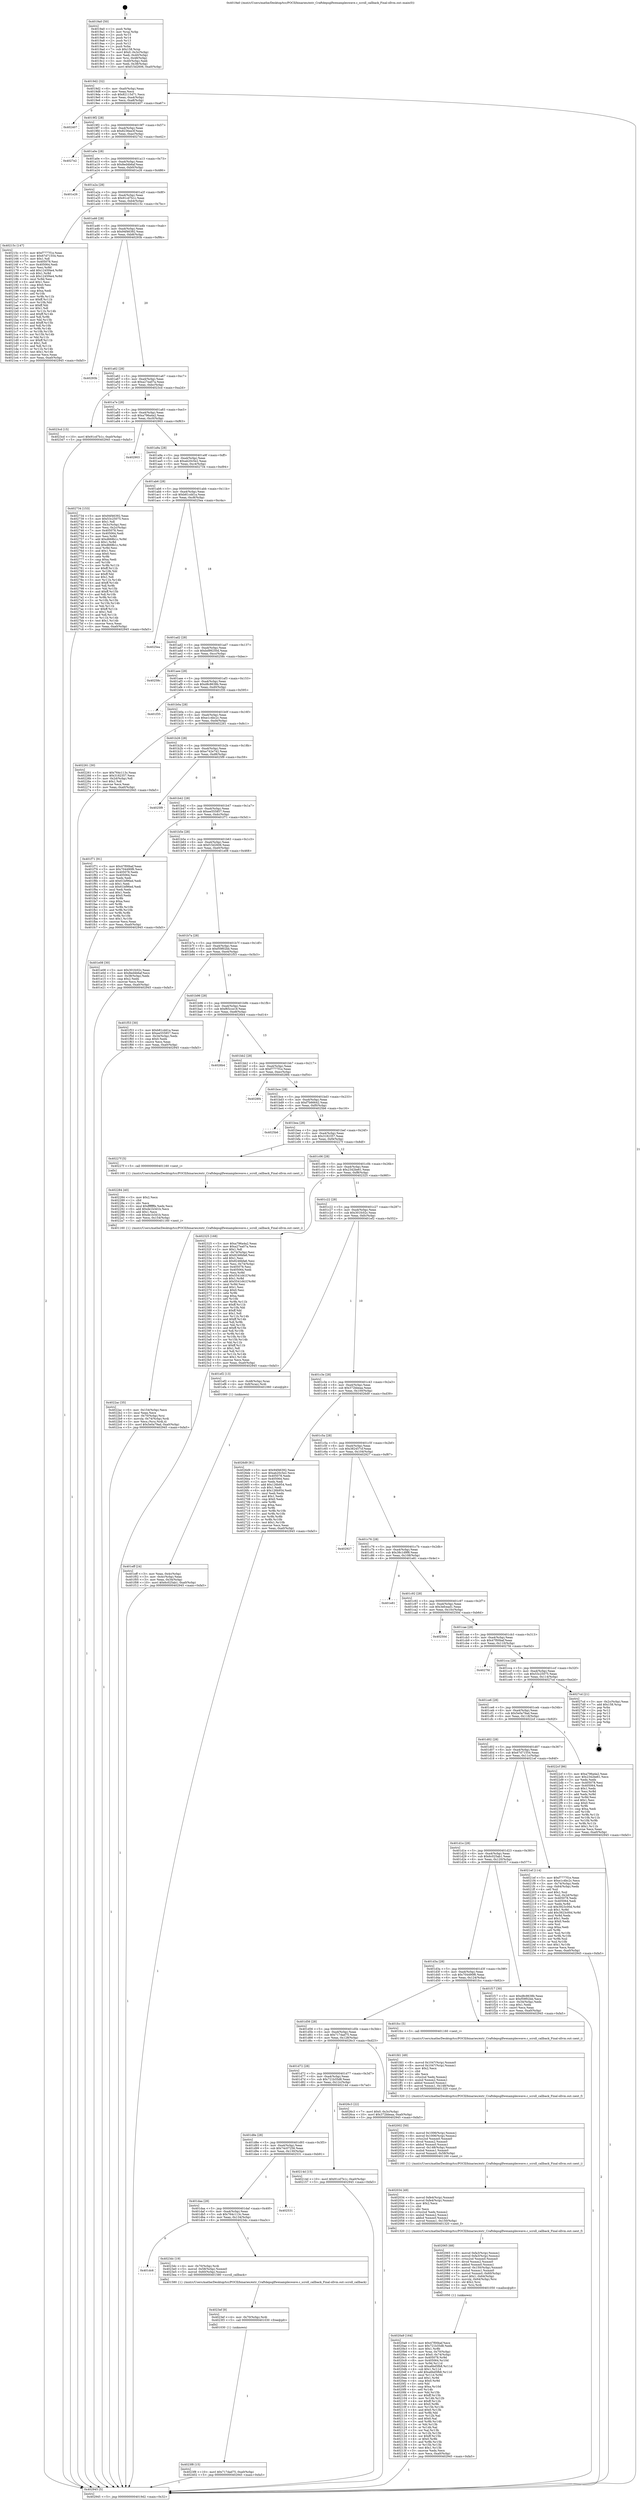 digraph "0x4019a0" {
  label = "0x4019a0 (/mnt/c/Users/mathe/Desktop/tcc/POCII/binaries/extr_Craftdepsglfwexampleswave.c_scroll_callback_Final-ollvm.out::main(0))"
  labelloc = "t"
  node[shape=record]

  Entry [label="",width=0.3,height=0.3,shape=circle,fillcolor=black,style=filled]
  "0x4019d2" [label="{
     0x4019d2 [32]\l
     | [instrs]\l
     &nbsp;&nbsp;0x4019d2 \<+6\>: mov -0xa0(%rbp),%eax\l
     &nbsp;&nbsp;0x4019d8 \<+2\>: mov %eax,%ecx\l
     &nbsp;&nbsp;0x4019da \<+6\>: sub $0x82115d71,%ecx\l
     &nbsp;&nbsp;0x4019e0 \<+6\>: mov %eax,-0xa4(%rbp)\l
     &nbsp;&nbsp;0x4019e6 \<+6\>: mov %ecx,-0xa8(%rbp)\l
     &nbsp;&nbsp;0x4019ec \<+6\>: je 0000000000402407 \<main+0xa67\>\l
  }"]
  "0x402407" [label="{
     0x402407\l
  }", style=dashed]
  "0x4019f2" [label="{
     0x4019f2 [28]\l
     | [instrs]\l
     &nbsp;&nbsp;0x4019f2 \<+5\>: jmp 00000000004019f7 \<main+0x57\>\l
     &nbsp;&nbsp;0x4019f7 \<+6\>: mov -0xa4(%rbp),%eax\l
     &nbsp;&nbsp;0x4019fd \<+5\>: sub $0x8236ee3f,%eax\l
     &nbsp;&nbsp;0x401a02 \<+6\>: mov %eax,-0xac(%rbp)\l
     &nbsp;&nbsp;0x401a08 \<+6\>: je 00000000004027e2 \<main+0xe42\>\l
  }"]
  Exit [label="",width=0.3,height=0.3,shape=circle,fillcolor=black,style=filled,peripheries=2]
  "0x4027e2" [label="{
     0x4027e2\l
  }", style=dashed]
  "0x401a0e" [label="{
     0x401a0e [28]\l
     | [instrs]\l
     &nbsp;&nbsp;0x401a0e \<+5\>: jmp 0000000000401a13 \<main+0x73\>\l
     &nbsp;&nbsp;0x401a13 \<+6\>: mov -0xa4(%rbp),%eax\l
     &nbsp;&nbsp;0x401a19 \<+5\>: sub $0x8ed4b6af,%eax\l
     &nbsp;&nbsp;0x401a1e \<+6\>: mov %eax,-0xb0(%rbp)\l
     &nbsp;&nbsp;0x401a24 \<+6\>: je 0000000000401e26 \<main+0x486\>\l
  }"]
  "0x4023f8" [label="{
     0x4023f8 [15]\l
     | [instrs]\l
     &nbsp;&nbsp;0x4023f8 \<+10\>: movl $0x717dad75,-0xa0(%rbp)\l
     &nbsp;&nbsp;0x402402 \<+5\>: jmp 0000000000402945 \<main+0xfa5\>\l
  }"]
  "0x401e26" [label="{
     0x401e26\l
  }", style=dashed]
  "0x401a2a" [label="{
     0x401a2a [28]\l
     | [instrs]\l
     &nbsp;&nbsp;0x401a2a \<+5\>: jmp 0000000000401a2f \<main+0x8f\>\l
     &nbsp;&nbsp;0x401a2f \<+6\>: mov -0xa4(%rbp),%eax\l
     &nbsp;&nbsp;0x401a35 \<+5\>: sub $0x91cd7b1c,%eax\l
     &nbsp;&nbsp;0x401a3a \<+6\>: mov %eax,-0xb4(%rbp)\l
     &nbsp;&nbsp;0x401a40 \<+6\>: je 000000000040215c \<main+0x7bc\>\l
  }"]
  "0x4023ef" [label="{
     0x4023ef [9]\l
     | [instrs]\l
     &nbsp;&nbsp;0x4023ef \<+4\>: mov -0x70(%rbp),%rdi\l
     &nbsp;&nbsp;0x4023f3 \<+5\>: call 0000000000401030 \<free@plt\>\l
     | [calls]\l
     &nbsp;&nbsp;0x401030 \{1\} (unknown)\l
  }"]
  "0x40215c" [label="{
     0x40215c [147]\l
     | [instrs]\l
     &nbsp;&nbsp;0x40215c \<+5\>: mov $0xf7777f1e,%eax\l
     &nbsp;&nbsp;0x402161 \<+5\>: mov $0x67d71554,%ecx\l
     &nbsp;&nbsp;0x402166 \<+2\>: mov $0x1,%dl\l
     &nbsp;&nbsp;0x402168 \<+7\>: mov 0x405078,%esi\l
     &nbsp;&nbsp;0x40216f \<+7\>: mov 0x405064,%edi\l
     &nbsp;&nbsp;0x402176 \<+3\>: mov %esi,%r8d\l
     &nbsp;&nbsp;0x402179 \<+7\>: add $0x1245f4e4,%r8d\l
     &nbsp;&nbsp;0x402180 \<+4\>: sub $0x1,%r8d\l
     &nbsp;&nbsp;0x402184 \<+7\>: sub $0x1245f4e4,%r8d\l
     &nbsp;&nbsp;0x40218b \<+4\>: imul %r8d,%esi\l
     &nbsp;&nbsp;0x40218f \<+3\>: and $0x1,%esi\l
     &nbsp;&nbsp;0x402192 \<+3\>: cmp $0x0,%esi\l
     &nbsp;&nbsp;0x402195 \<+4\>: sete %r9b\l
     &nbsp;&nbsp;0x402199 \<+3\>: cmp $0xa,%edi\l
     &nbsp;&nbsp;0x40219c \<+4\>: setl %r10b\l
     &nbsp;&nbsp;0x4021a0 \<+3\>: mov %r9b,%r11b\l
     &nbsp;&nbsp;0x4021a3 \<+4\>: xor $0xff,%r11b\l
     &nbsp;&nbsp;0x4021a7 \<+3\>: mov %r10b,%bl\l
     &nbsp;&nbsp;0x4021aa \<+3\>: xor $0xff,%bl\l
     &nbsp;&nbsp;0x4021ad \<+3\>: xor $0x1,%dl\l
     &nbsp;&nbsp;0x4021b0 \<+3\>: mov %r11b,%r14b\l
     &nbsp;&nbsp;0x4021b3 \<+4\>: and $0xff,%r14b\l
     &nbsp;&nbsp;0x4021b7 \<+3\>: and %dl,%r9b\l
     &nbsp;&nbsp;0x4021ba \<+3\>: mov %bl,%r15b\l
     &nbsp;&nbsp;0x4021bd \<+4\>: and $0xff,%r15b\l
     &nbsp;&nbsp;0x4021c1 \<+3\>: and %dl,%r10b\l
     &nbsp;&nbsp;0x4021c4 \<+3\>: or %r9b,%r14b\l
     &nbsp;&nbsp;0x4021c7 \<+3\>: or %r10b,%r15b\l
     &nbsp;&nbsp;0x4021ca \<+3\>: xor %r15b,%r14b\l
     &nbsp;&nbsp;0x4021cd \<+3\>: or %bl,%r11b\l
     &nbsp;&nbsp;0x4021d0 \<+4\>: xor $0xff,%r11b\l
     &nbsp;&nbsp;0x4021d4 \<+3\>: or $0x1,%dl\l
     &nbsp;&nbsp;0x4021d7 \<+3\>: and %dl,%r11b\l
     &nbsp;&nbsp;0x4021da \<+3\>: or %r11b,%r14b\l
     &nbsp;&nbsp;0x4021dd \<+4\>: test $0x1,%r14b\l
     &nbsp;&nbsp;0x4021e1 \<+3\>: cmovne %ecx,%eax\l
     &nbsp;&nbsp;0x4021e4 \<+6\>: mov %eax,-0xa0(%rbp)\l
     &nbsp;&nbsp;0x4021ea \<+5\>: jmp 0000000000402945 \<main+0xfa5\>\l
  }"]
  "0x401a46" [label="{
     0x401a46 [28]\l
     | [instrs]\l
     &nbsp;&nbsp;0x401a46 \<+5\>: jmp 0000000000401a4b \<main+0xab\>\l
     &nbsp;&nbsp;0x401a4b \<+6\>: mov -0xa4(%rbp),%eax\l
     &nbsp;&nbsp;0x401a51 \<+5\>: sub $0x94f46392,%eax\l
     &nbsp;&nbsp;0x401a56 \<+6\>: mov %eax,-0xb8(%rbp)\l
     &nbsp;&nbsp;0x401a5c \<+6\>: je 000000000040293b \<main+0xf9b\>\l
  }"]
  "0x401dc6" [label="{
     0x401dc6\l
  }", style=dashed]
  "0x40293b" [label="{
     0x40293b\l
  }", style=dashed]
  "0x401a62" [label="{
     0x401a62 [28]\l
     | [instrs]\l
     &nbsp;&nbsp;0x401a62 \<+5\>: jmp 0000000000401a67 \<main+0xc7\>\l
     &nbsp;&nbsp;0x401a67 \<+6\>: mov -0xa4(%rbp),%eax\l
     &nbsp;&nbsp;0x401a6d \<+5\>: sub $0xa27ea07a,%eax\l
     &nbsp;&nbsp;0x401a72 \<+6\>: mov %eax,-0xbc(%rbp)\l
     &nbsp;&nbsp;0x401a78 \<+6\>: je 00000000004023cd \<main+0xa2d\>\l
  }"]
  "0x4023dc" [label="{
     0x4023dc [19]\l
     | [instrs]\l
     &nbsp;&nbsp;0x4023dc \<+4\>: mov -0x70(%rbp),%rdi\l
     &nbsp;&nbsp;0x4023e0 \<+5\>: movsd -0x58(%rbp),%xmm0\l
     &nbsp;&nbsp;0x4023e5 \<+5\>: movsd -0x60(%rbp),%xmm1\l
     &nbsp;&nbsp;0x4023ea \<+5\>: call 0000000000401580 \<scroll_callback\>\l
     | [calls]\l
     &nbsp;&nbsp;0x401580 \{1\} (/mnt/c/Users/mathe/Desktop/tcc/POCII/binaries/extr_Craftdepsglfwexampleswave.c_scroll_callback_Final-ollvm.out::scroll_callback)\l
  }"]
  "0x4023cd" [label="{
     0x4023cd [15]\l
     | [instrs]\l
     &nbsp;&nbsp;0x4023cd \<+10\>: movl $0x91cd7b1c,-0xa0(%rbp)\l
     &nbsp;&nbsp;0x4023d7 \<+5\>: jmp 0000000000402945 \<main+0xfa5\>\l
  }"]
  "0x401a7e" [label="{
     0x401a7e [28]\l
     | [instrs]\l
     &nbsp;&nbsp;0x401a7e \<+5\>: jmp 0000000000401a83 \<main+0xe3\>\l
     &nbsp;&nbsp;0x401a83 \<+6\>: mov -0xa4(%rbp),%eax\l
     &nbsp;&nbsp;0x401a89 \<+5\>: sub $0xa796a4a2,%eax\l
     &nbsp;&nbsp;0x401a8e \<+6\>: mov %eax,-0xc0(%rbp)\l
     &nbsp;&nbsp;0x401a94 \<+6\>: je 0000000000402903 \<main+0xf63\>\l
  }"]
  "0x401daa" [label="{
     0x401daa [28]\l
     | [instrs]\l
     &nbsp;&nbsp;0x401daa \<+5\>: jmp 0000000000401daf \<main+0x40f\>\l
     &nbsp;&nbsp;0x401daf \<+6\>: mov -0xa4(%rbp),%eax\l
     &nbsp;&nbsp;0x401db5 \<+5\>: sub $0x764c113c,%eax\l
     &nbsp;&nbsp;0x401dba \<+6\>: mov %eax,-0x134(%rbp)\l
     &nbsp;&nbsp;0x401dc0 \<+6\>: je 00000000004023dc \<main+0xa3c\>\l
  }"]
  "0x402903" [label="{
     0x402903\l
  }", style=dashed]
  "0x401a9a" [label="{
     0x401a9a [28]\l
     | [instrs]\l
     &nbsp;&nbsp;0x401a9a \<+5\>: jmp 0000000000401a9f \<main+0xff\>\l
     &nbsp;&nbsp;0x401a9f \<+6\>: mov -0xa4(%rbp),%eax\l
     &nbsp;&nbsp;0x401aa5 \<+5\>: sub $0xab20c5e2,%eax\l
     &nbsp;&nbsp;0x401aaa \<+6\>: mov %eax,-0xc4(%rbp)\l
     &nbsp;&nbsp;0x401ab0 \<+6\>: je 0000000000402734 \<main+0xd94\>\l
  }"]
  "0x402531" [label="{
     0x402531\l
  }", style=dashed]
  "0x402734" [label="{
     0x402734 [153]\l
     | [instrs]\l
     &nbsp;&nbsp;0x402734 \<+5\>: mov $0x94f46392,%eax\l
     &nbsp;&nbsp;0x402739 \<+5\>: mov $0x53c25075,%ecx\l
     &nbsp;&nbsp;0x40273e \<+2\>: mov $0x1,%dl\l
     &nbsp;&nbsp;0x402740 \<+3\>: mov -0x3c(%rbp),%esi\l
     &nbsp;&nbsp;0x402743 \<+3\>: mov %esi,-0x2c(%rbp)\l
     &nbsp;&nbsp;0x402746 \<+7\>: mov 0x405078,%esi\l
     &nbsp;&nbsp;0x40274d \<+7\>: mov 0x405064,%edi\l
     &nbsp;&nbsp;0x402754 \<+3\>: mov %esi,%r8d\l
     &nbsp;&nbsp;0x402757 \<+7\>: add $0xd668b1c,%r8d\l
     &nbsp;&nbsp;0x40275e \<+4\>: sub $0x1,%r8d\l
     &nbsp;&nbsp;0x402762 \<+7\>: sub $0xd668b1c,%r8d\l
     &nbsp;&nbsp;0x402769 \<+4\>: imul %r8d,%esi\l
     &nbsp;&nbsp;0x40276d \<+3\>: and $0x1,%esi\l
     &nbsp;&nbsp;0x402770 \<+3\>: cmp $0x0,%esi\l
     &nbsp;&nbsp;0x402773 \<+4\>: sete %r9b\l
     &nbsp;&nbsp;0x402777 \<+3\>: cmp $0xa,%edi\l
     &nbsp;&nbsp;0x40277a \<+4\>: setl %r10b\l
     &nbsp;&nbsp;0x40277e \<+3\>: mov %r9b,%r11b\l
     &nbsp;&nbsp;0x402781 \<+4\>: xor $0xff,%r11b\l
     &nbsp;&nbsp;0x402785 \<+3\>: mov %r10b,%bl\l
     &nbsp;&nbsp;0x402788 \<+3\>: xor $0xff,%bl\l
     &nbsp;&nbsp;0x40278b \<+3\>: xor $0x1,%dl\l
     &nbsp;&nbsp;0x40278e \<+3\>: mov %r11b,%r14b\l
     &nbsp;&nbsp;0x402791 \<+4\>: and $0xff,%r14b\l
     &nbsp;&nbsp;0x402795 \<+3\>: and %dl,%r9b\l
     &nbsp;&nbsp;0x402798 \<+3\>: mov %bl,%r15b\l
     &nbsp;&nbsp;0x40279b \<+4\>: and $0xff,%r15b\l
     &nbsp;&nbsp;0x40279f \<+3\>: and %dl,%r10b\l
     &nbsp;&nbsp;0x4027a2 \<+3\>: or %r9b,%r14b\l
     &nbsp;&nbsp;0x4027a5 \<+3\>: or %r10b,%r15b\l
     &nbsp;&nbsp;0x4027a8 \<+3\>: xor %r15b,%r14b\l
     &nbsp;&nbsp;0x4027ab \<+3\>: or %bl,%r11b\l
     &nbsp;&nbsp;0x4027ae \<+4\>: xor $0xff,%r11b\l
     &nbsp;&nbsp;0x4027b2 \<+3\>: or $0x1,%dl\l
     &nbsp;&nbsp;0x4027b5 \<+3\>: and %dl,%r11b\l
     &nbsp;&nbsp;0x4027b8 \<+3\>: or %r11b,%r14b\l
     &nbsp;&nbsp;0x4027bb \<+4\>: test $0x1,%r14b\l
     &nbsp;&nbsp;0x4027bf \<+3\>: cmovne %ecx,%eax\l
     &nbsp;&nbsp;0x4027c2 \<+6\>: mov %eax,-0xa0(%rbp)\l
     &nbsp;&nbsp;0x4027c8 \<+5\>: jmp 0000000000402945 \<main+0xfa5\>\l
  }"]
  "0x401ab6" [label="{
     0x401ab6 [28]\l
     | [instrs]\l
     &nbsp;&nbsp;0x401ab6 \<+5\>: jmp 0000000000401abb \<main+0x11b\>\l
     &nbsp;&nbsp;0x401abb \<+6\>: mov -0xa4(%rbp),%eax\l
     &nbsp;&nbsp;0x401ac1 \<+5\>: sub $0xb81cdd1a,%eax\l
     &nbsp;&nbsp;0x401ac6 \<+6\>: mov %eax,-0xc8(%rbp)\l
     &nbsp;&nbsp;0x401acc \<+6\>: je 00000000004025ea \<main+0xc4a\>\l
  }"]
  "0x4022ac" [label="{
     0x4022ac [35]\l
     | [instrs]\l
     &nbsp;&nbsp;0x4022ac \<+6\>: mov -0x154(%rbp),%ecx\l
     &nbsp;&nbsp;0x4022b2 \<+3\>: imul %eax,%ecx\l
     &nbsp;&nbsp;0x4022b5 \<+4\>: mov -0x70(%rbp),%rsi\l
     &nbsp;&nbsp;0x4022b9 \<+4\>: movslq -0x74(%rbp),%rdi\l
     &nbsp;&nbsp;0x4022bd \<+3\>: mov %ecx,(%rsi,%rdi,4)\l
     &nbsp;&nbsp;0x4022c0 \<+10\>: movl $0x5e0a79ad,-0xa0(%rbp)\l
     &nbsp;&nbsp;0x4022ca \<+5\>: jmp 0000000000402945 \<main+0xfa5\>\l
  }"]
  "0x4025ea" [label="{
     0x4025ea\l
  }", style=dashed]
  "0x401ad2" [label="{
     0x401ad2 [28]\l
     | [instrs]\l
     &nbsp;&nbsp;0x401ad2 \<+5\>: jmp 0000000000401ad7 \<main+0x137\>\l
     &nbsp;&nbsp;0x401ad7 \<+6\>: mov -0xa4(%rbp),%eax\l
     &nbsp;&nbsp;0x401add \<+5\>: sub $0xbd99250d,%eax\l
     &nbsp;&nbsp;0x401ae2 \<+6\>: mov %eax,-0xcc(%rbp)\l
     &nbsp;&nbsp;0x401ae8 \<+6\>: je 000000000040258c \<main+0xbec\>\l
  }"]
  "0x402284" [label="{
     0x402284 [40]\l
     | [instrs]\l
     &nbsp;&nbsp;0x402284 \<+5\>: mov $0x2,%ecx\l
     &nbsp;&nbsp;0x402289 \<+1\>: cltd\l
     &nbsp;&nbsp;0x40228a \<+2\>: idiv %ecx\l
     &nbsp;&nbsp;0x40228c \<+6\>: imul $0xfffffffe,%edx,%ecx\l
     &nbsp;&nbsp;0x402292 \<+6\>: add $0xde1b3d1b,%ecx\l
     &nbsp;&nbsp;0x402298 \<+3\>: add $0x1,%ecx\l
     &nbsp;&nbsp;0x40229b \<+6\>: sub $0xde1b3d1b,%ecx\l
     &nbsp;&nbsp;0x4022a1 \<+6\>: mov %ecx,-0x154(%rbp)\l
     &nbsp;&nbsp;0x4022a7 \<+5\>: call 0000000000401160 \<next_i\>\l
     | [calls]\l
     &nbsp;&nbsp;0x401160 \{1\} (/mnt/c/Users/mathe/Desktop/tcc/POCII/binaries/extr_Craftdepsglfwexampleswave.c_scroll_callback_Final-ollvm.out::next_i)\l
  }"]
  "0x40258c" [label="{
     0x40258c\l
  }", style=dashed]
  "0x401aee" [label="{
     0x401aee [28]\l
     | [instrs]\l
     &nbsp;&nbsp;0x401aee \<+5\>: jmp 0000000000401af3 \<main+0x153\>\l
     &nbsp;&nbsp;0x401af3 \<+6\>: mov -0xa4(%rbp),%eax\l
     &nbsp;&nbsp;0x401af9 \<+5\>: sub $0xd8c8638b,%eax\l
     &nbsp;&nbsp;0x401afe \<+6\>: mov %eax,-0xd0(%rbp)\l
     &nbsp;&nbsp;0x401b04 \<+6\>: je 0000000000401f35 \<main+0x595\>\l
  }"]
  "0x401d8e" [label="{
     0x401d8e [28]\l
     | [instrs]\l
     &nbsp;&nbsp;0x401d8e \<+5\>: jmp 0000000000401d93 \<main+0x3f3\>\l
     &nbsp;&nbsp;0x401d93 \<+6\>: mov -0xa4(%rbp),%eax\l
     &nbsp;&nbsp;0x401d99 \<+5\>: sub $0x74c07256,%eax\l
     &nbsp;&nbsp;0x401d9e \<+6\>: mov %eax,-0x130(%rbp)\l
     &nbsp;&nbsp;0x401da4 \<+6\>: je 0000000000402531 \<main+0xb91\>\l
  }"]
  "0x401f35" [label="{
     0x401f35\l
  }", style=dashed]
  "0x401b0a" [label="{
     0x401b0a [28]\l
     | [instrs]\l
     &nbsp;&nbsp;0x401b0a \<+5\>: jmp 0000000000401b0f \<main+0x16f\>\l
     &nbsp;&nbsp;0x401b0f \<+6\>: mov -0xa4(%rbp),%eax\l
     &nbsp;&nbsp;0x401b15 \<+5\>: sub $0xe1c4bc2c,%eax\l
     &nbsp;&nbsp;0x401b1a \<+6\>: mov %eax,-0xd4(%rbp)\l
     &nbsp;&nbsp;0x401b20 \<+6\>: je 0000000000402261 \<main+0x8c1\>\l
  }"]
  "0x40214d" [label="{
     0x40214d [15]\l
     | [instrs]\l
     &nbsp;&nbsp;0x40214d \<+10\>: movl $0x91cd7b1c,-0xa0(%rbp)\l
     &nbsp;&nbsp;0x402157 \<+5\>: jmp 0000000000402945 \<main+0xfa5\>\l
  }"]
  "0x402261" [label="{
     0x402261 [30]\l
     | [instrs]\l
     &nbsp;&nbsp;0x402261 \<+5\>: mov $0x764c113c,%eax\l
     &nbsp;&nbsp;0x402266 \<+5\>: mov $0x3182357,%ecx\l
     &nbsp;&nbsp;0x40226b \<+3\>: mov -0x2d(%rbp),%dl\l
     &nbsp;&nbsp;0x40226e \<+3\>: test $0x1,%dl\l
     &nbsp;&nbsp;0x402271 \<+3\>: cmovne %ecx,%eax\l
     &nbsp;&nbsp;0x402274 \<+6\>: mov %eax,-0xa0(%rbp)\l
     &nbsp;&nbsp;0x40227a \<+5\>: jmp 0000000000402945 \<main+0xfa5\>\l
  }"]
  "0x401b26" [label="{
     0x401b26 [28]\l
     | [instrs]\l
     &nbsp;&nbsp;0x401b26 \<+5\>: jmp 0000000000401b2b \<main+0x18b\>\l
     &nbsp;&nbsp;0x401b2b \<+6\>: mov -0xa4(%rbp),%eax\l
     &nbsp;&nbsp;0x401b31 \<+5\>: sub $0xe742e742,%eax\l
     &nbsp;&nbsp;0x401b36 \<+6\>: mov %eax,-0xd8(%rbp)\l
     &nbsp;&nbsp;0x401b3c \<+6\>: je 00000000004025f9 \<main+0xc59\>\l
  }"]
  "0x401d72" [label="{
     0x401d72 [28]\l
     | [instrs]\l
     &nbsp;&nbsp;0x401d72 \<+5\>: jmp 0000000000401d77 \<main+0x3d7\>\l
     &nbsp;&nbsp;0x401d77 \<+6\>: mov -0xa4(%rbp),%eax\l
     &nbsp;&nbsp;0x401d7d \<+5\>: sub $0x721b35d8,%eax\l
     &nbsp;&nbsp;0x401d82 \<+6\>: mov %eax,-0x12c(%rbp)\l
     &nbsp;&nbsp;0x401d88 \<+6\>: je 000000000040214d \<main+0x7ad\>\l
  }"]
  "0x4025f9" [label="{
     0x4025f9\l
  }", style=dashed]
  "0x401b42" [label="{
     0x401b42 [28]\l
     | [instrs]\l
     &nbsp;&nbsp;0x401b42 \<+5\>: jmp 0000000000401b47 \<main+0x1a7\>\l
     &nbsp;&nbsp;0x401b47 \<+6\>: mov -0xa4(%rbp),%eax\l
     &nbsp;&nbsp;0x401b4d \<+5\>: sub $0xee555857,%eax\l
     &nbsp;&nbsp;0x401b52 \<+6\>: mov %eax,-0xdc(%rbp)\l
     &nbsp;&nbsp;0x401b58 \<+6\>: je 0000000000401f71 \<main+0x5d1\>\l
  }"]
  "0x4026c3" [label="{
     0x4026c3 [22]\l
     | [instrs]\l
     &nbsp;&nbsp;0x4026c3 \<+7\>: movl $0x0,-0x3c(%rbp)\l
     &nbsp;&nbsp;0x4026ca \<+10\>: movl $0x372bbeaa,-0xa0(%rbp)\l
     &nbsp;&nbsp;0x4026d4 \<+5\>: jmp 0000000000402945 \<main+0xfa5\>\l
  }"]
  "0x401f71" [label="{
     0x401f71 [91]\l
     | [instrs]\l
     &nbsp;&nbsp;0x401f71 \<+5\>: mov $0x47f00baf,%eax\l
     &nbsp;&nbsp;0x401f76 \<+5\>: mov $0x704490f6,%ecx\l
     &nbsp;&nbsp;0x401f7b \<+7\>: mov 0x405078,%edx\l
     &nbsp;&nbsp;0x401f82 \<+7\>: mov 0x405064,%esi\l
     &nbsp;&nbsp;0x401f89 \<+2\>: mov %edx,%edi\l
     &nbsp;&nbsp;0x401f8b \<+6\>: add $0x61bf96ed,%edi\l
     &nbsp;&nbsp;0x401f91 \<+3\>: sub $0x1,%edi\l
     &nbsp;&nbsp;0x401f94 \<+6\>: sub $0x61bf96ed,%edi\l
     &nbsp;&nbsp;0x401f9a \<+3\>: imul %edi,%edx\l
     &nbsp;&nbsp;0x401f9d \<+3\>: and $0x1,%edx\l
     &nbsp;&nbsp;0x401fa0 \<+3\>: cmp $0x0,%edx\l
     &nbsp;&nbsp;0x401fa3 \<+4\>: sete %r8b\l
     &nbsp;&nbsp;0x401fa7 \<+3\>: cmp $0xa,%esi\l
     &nbsp;&nbsp;0x401faa \<+4\>: setl %r9b\l
     &nbsp;&nbsp;0x401fae \<+3\>: mov %r8b,%r10b\l
     &nbsp;&nbsp;0x401fb1 \<+3\>: and %r9b,%r10b\l
     &nbsp;&nbsp;0x401fb4 \<+3\>: xor %r9b,%r8b\l
     &nbsp;&nbsp;0x401fb7 \<+3\>: or %r8b,%r10b\l
     &nbsp;&nbsp;0x401fba \<+4\>: test $0x1,%r10b\l
     &nbsp;&nbsp;0x401fbe \<+3\>: cmovne %ecx,%eax\l
     &nbsp;&nbsp;0x401fc1 \<+6\>: mov %eax,-0xa0(%rbp)\l
     &nbsp;&nbsp;0x401fc7 \<+5\>: jmp 0000000000402945 \<main+0xfa5\>\l
  }"]
  "0x401b5e" [label="{
     0x401b5e [28]\l
     | [instrs]\l
     &nbsp;&nbsp;0x401b5e \<+5\>: jmp 0000000000401b63 \<main+0x1c3\>\l
     &nbsp;&nbsp;0x401b63 \<+6\>: mov -0xa4(%rbp),%eax\l
     &nbsp;&nbsp;0x401b69 \<+5\>: sub $0xf15d2606,%eax\l
     &nbsp;&nbsp;0x401b6e \<+6\>: mov %eax,-0xe0(%rbp)\l
     &nbsp;&nbsp;0x401b74 \<+6\>: je 0000000000401e08 \<main+0x468\>\l
  }"]
  "0x4020a9" [label="{
     0x4020a9 [164]\l
     | [instrs]\l
     &nbsp;&nbsp;0x4020a9 \<+5\>: mov $0x47f00baf,%ecx\l
     &nbsp;&nbsp;0x4020ae \<+5\>: mov $0x721b35d8,%edx\l
     &nbsp;&nbsp;0x4020b3 \<+3\>: mov $0x1,%r8b\l
     &nbsp;&nbsp;0x4020b6 \<+4\>: mov %rax,-0x70(%rbp)\l
     &nbsp;&nbsp;0x4020ba \<+7\>: movl $0x0,-0x74(%rbp)\l
     &nbsp;&nbsp;0x4020c1 \<+8\>: mov 0x405078,%r9d\l
     &nbsp;&nbsp;0x4020c9 \<+8\>: mov 0x405064,%r10d\l
     &nbsp;&nbsp;0x4020d1 \<+3\>: mov %r9d,%r11d\l
     &nbsp;&nbsp;0x4020d4 \<+7\>: sub $0xa6bd5fb8,%r11d\l
     &nbsp;&nbsp;0x4020db \<+4\>: sub $0x1,%r11d\l
     &nbsp;&nbsp;0x4020df \<+7\>: add $0xa6bd5fb8,%r11d\l
     &nbsp;&nbsp;0x4020e6 \<+4\>: imul %r11d,%r9d\l
     &nbsp;&nbsp;0x4020ea \<+4\>: and $0x1,%r9d\l
     &nbsp;&nbsp;0x4020ee \<+4\>: cmp $0x0,%r9d\l
     &nbsp;&nbsp;0x4020f2 \<+3\>: sete %bl\l
     &nbsp;&nbsp;0x4020f5 \<+4\>: cmp $0xa,%r10d\l
     &nbsp;&nbsp;0x4020f9 \<+4\>: setl %r14b\l
     &nbsp;&nbsp;0x4020fd \<+3\>: mov %bl,%r15b\l
     &nbsp;&nbsp;0x402100 \<+4\>: xor $0xff,%r15b\l
     &nbsp;&nbsp;0x402104 \<+3\>: mov %r14b,%r12b\l
     &nbsp;&nbsp;0x402107 \<+4\>: xor $0xff,%r12b\l
     &nbsp;&nbsp;0x40210b \<+4\>: xor $0x0,%r8b\l
     &nbsp;&nbsp;0x40210f \<+3\>: mov %r15b,%r13b\l
     &nbsp;&nbsp;0x402112 \<+4\>: and $0x0,%r13b\l
     &nbsp;&nbsp;0x402116 \<+3\>: and %r8b,%bl\l
     &nbsp;&nbsp;0x402119 \<+3\>: mov %r12b,%al\l
     &nbsp;&nbsp;0x40211c \<+2\>: and $0x0,%al\l
     &nbsp;&nbsp;0x40211e \<+3\>: and %r8b,%r14b\l
     &nbsp;&nbsp;0x402121 \<+3\>: or %bl,%r13b\l
     &nbsp;&nbsp;0x402124 \<+3\>: or %r14b,%al\l
     &nbsp;&nbsp;0x402127 \<+3\>: xor %al,%r13b\l
     &nbsp;&nbsp;0x40212a \<+3\>: or %r12b,%r15b\l
     &nbsp;&nbsp;0x40212d \<+4\>: xor $0xff,%r15b\l
     &nbsp;&nbsp;0x402131 \<+4\>: or $0x0,%r8b\l
     &nbsp;&nbsp;0x402135 \<+3\>: and %r8b,%r15b\l
     &nbsp;&nbsp;0x402138 \<+3\>: or %r15b,%r13b\l
     &nbsp;&nbsp;0x40213b \<+4\>: test $0x1,%r13b\l
     &nbsp;&nbsp;0x40213f \<+3\>: cmovne %edx,%ecx\l
     &nbsp;&nbsp;0x402142 \<+6\>: mov %ecx,-0xa0(%rbp)\l
     &nbsp;&nbsp;0x402148 \<+5\>: jmp 0000000000402945 \<main+0xfa5\>\l
  }"]
  "0x401e08" [label="{
     0x401e08 [30]\l
     | [instrs]\l
     &nbsp;&nbsp;0x401e08 \<+5\>: mov $0x301fc02c,%eax\l
     &nbsp;&nbsp;0x401e0d \<+5\>: mov $0x8ed4b6af,%ecx\l
     &nbsp;&nbsp;0x401e12 \<+3\>: mov -0x38(%rbp),%edx\l
     &nbsp;&nbsp;0x401e15 \<+3\>: cmp $0x2,%edx\l
     &nbsp;&nbsp;0x401e18 \<+3\>: cmovne %ecx,%eax\l
     &nbsp;&nbsp;0x401e1b \<+6\>: mov %eax,-0xa0(%rbp)\l
     &nbsp;&nbsp;0x401e21 \<+5\>: jmp 0000000000402945 \<main+0xfa5\>\l
  }"]
  "0x401b7a" [label="{
     0x401b7a [28]\l
     | [instrs]\l
     &nbsp;&nbsp;0x401b7a \<+5\>: jmp 0000000000401b7f \<main+0x1df\>\l
     &nbsp;&nbsp;0x401b7f \<+6\>: mov -0xa4(%rbp),%eax\l
     &nbsp;&nbsp;0x401b85 \<+5\>: sub $0xf59f02bb,%eax\l
     &nbsp;&nbsp;0x401b8a \<+6\>: mov %eax,-0xe4(%rbp)\l
     &nbsp;&nbsp;0x401b90 \<+6\>: je 0000000000401f53 \<main+0x5b3\>\l
  }"]
  "0x402945" [label="{
     0x402945 [5]\l
     | [instrs]\l
     &nbsp;&nbsp;0x402945 \<+5\>: jmp 00000000004019d2 \<main+0x32\>\l
  }"]
  "0x4019a0" [label="{
     0x4019a0 [50]\l
     | [instrs]\l
     &nbsp;&nbsp;0x4019a0 \<+1\>: push %rbp\l
     &nbsp;&nbsp;0x4019a1 \<+3\>: mov %rsp,%rbp\l
     &nbsp;&nbsp;0x4019a4 \<+2\>: push %r15\l
     &nbsp;&nbsp;0x4019a6 \<+2\>: push %r14\l
     &nbsp;&nbsp;0x4019a8 \<+2\>: push %r13\l
     &nbsp;&nbsp;0x4019aa \<+2\>: push %r12\l
     &nbsp;&nbsp;0x4019ac \<+1\>: push %rbx\l
     &nbsp;&nbsp;0x4019ad \<+7\>: sub $0x158,%rsp\l
     &nbsp;&nbsp;0x4019b4 \<+7\>: movl $0x0,-0x3c(%rbp)\l
     &nbsp;&nbsp;0x4019bb \<+3\>: mov %edi,-0x40(%rbp)\l
     &nbsp;&nbsp;0x4019be \<+4\>: mov %rsi,-0x48(%rbp)\l
     &nbsp;&nbsp;0x4019c2 \<+3\>: mov -0x40(%rbp),%edi\l
     &nbsp;&nbsp;0x4019c5 \<+3\>: mov %edi,-0x38(%rbp)\l
     &nbsp;&nbsp;0x4019c8 \<+10\>: movl $0xf15d2606,-0xa0(%rbp)\l
  }"]
  "0x402065" [label="{
     0x402065 [68]\l
     | [instrs]\l
     &nbsp;&nbsp;0x402065 \<+8\>: movsd 0xfa3(%rip),%xmm1\l
     &nbsp;&nbsp;0x40206d \<+8\>: movsd 0xfa3(%rip),%xmm2\l
     &nbsp;&nbsp;0x402075 \<+4\>: cvtss2sd %xmm0,%xmm0\l
     &nbsp;&nbsp;0x402079 \<+4\>: divsd %xmm2,%xmm0\l
     &nbsp;&nbsp;0x40207d \<+4\>: addsd %xmm0,%xmm1\l
     &nbsp;&nbsp;0x402081 \<+8\>: movsd -0x150(%rbp),%xmm0\l
     &nbsp;&nbsp;0x402089 \<+4\>: mulsd %xmm1,%xmm0\l
     &nbsp;&nbsp;0x40208d \<+5\>: movsd %xmm0,-0x60(%rbp)\l
     &nbsp;&nbsp;0x402092 \<+7\>: movl $0x1,-0x64(%rbp)\l
     &nbsp;&nbsp;0x402099 \<+4\>: movslq -0x64(%rbp),%rsi\l
     &nbsp;&nbsp;0x40209d \<+4\>: shl $0x2,%rsi\l
     &nbsp;&nbsp;0x4020a1 \<+3\>: mov %rsi,%rdi\l
     &nbsp;&nbsp;0x4020a4 \<+5\>: call 0000000000401050 \<malloc@plt\>\l
     | [calls]\l
     &nbsp;&nbsp;0x401050 \{1\} (unknown)\l
  }"]
  "0x401f53" [label="{
     0x401f53 [30]\l
     | [instrs]\l
     &nbsp;&nbsp;0x401f53 \<+5\>: mov $0xb81cdd1a,%eax\l
     &nbsp;&nbsp;0x401f58 \<+5\>: mov $0xee555857,%ecx\l
     &nbsp;&nbsp;0x401f5d \<+3\>: mov -0x34(%rbp),%edx\l
     &nbsp;&nbsp;0x401f60 \<+3\>: cmp $0x0,%edx\l
     &nbsp;&nbsp;0x401f63 \<+3\>: cmove %ecx,%eax\l
     &nbsp;&nbsp;0x401f66 \<+6\>: mov %eax,-0xa0(%rbp)\l
     &nbsp;&nbsp;0x401f6c \<+5\>: jmp 0000000000402945 \<main+0xfa5\>\l
  }"]
  "0x401b96" [label="{
     0x401b96 [28]\l
     | [instrs]\l
     &nbsp;&nbsp;0x401b96 \<+5\>: jmp 0000000000401b9b \<main+0x1fb\>\l
     &nbsp;&nbsp;0x401b9b \<+6\>: mov -0xa4(%rbp),%eax\l
     &nbsp;&nbsp;0x401ba1 \<+5\>: sub $0xf65cce18,%eax\l
     &nbsp;&nbsp;0x401ba6 \<+6\>: mov %eax,-0xe8(%rbp)\l
     &nbsp;&nbsp;0x401bac \<+6\>: je 00000000004026b4 \<main+0xd14\>\l
  }"]
  "0x402034" [label="{
     0x402034 [49]\l
     | [instrs]\l
     &nbsp;&nbsp;0x402034 \<+8\>: movsd 0xfe4(%rip),%xmm0\l
     &nbsp;&nbsp;0x40203c \<+8\>: movsd 0xfe4(%rip),%xmm1\l
     &nbsp;&nbsp;0x402044 \<+5\>: mov $0x2,%ecx\l
     &nbsp;&nbsp;0x402049 \<+1\>: cltd\l
     &nbsp;&nbsp;0x40204a \<+2\>: idiv %ecx\l
     &nbsp;&nbsp;0x40204c \<+4\>: cvtsi2sd %edx,%xmm2\l
     &nbsp;&nbsp;0x402050 \<+4\>: mulsd %xmm2,%xmm1\l
     &nbsp;&nbsp;0x402054 \<+4\>: addsd %xmm0,%xmm1\l
     &nbsp;&nbsp;0x402058 \<+8\>: movsd %xmm1,-0x150(%rbp)\l
     &nbsp;&nbsp;0x402060 \<+5\>: call 0000000000401320 \<next_f\>\l
     | [calls]\l
     &nbsp;&nbsp;0x401320 \{1\} (/mnt/c/Users/mathe/Desktop/tcc/POCII/binaries/extr_Craftdepsglfwexampleswave.c_scroll_callback_Final-ollvm.out::next_f)\l
  }"]
  "0x4026b4" [label="{
     0x4026b4\l
  }", style=dashed]
  "0x401bb2" [label="{
     0x401bb2 [28]\l
     | [instrs]\l
     &nbsp;&nbsp;0x401bb2 \<+5\>: jmp 0000000000401bb7 \<main+0x217\>\l
     &nbsp;&nbsp;0x401bb7 \<+6\>: mov -0xa4(%rbp),%eax\l
     &nbsp;&nbsp;0x401bbd \<+5\>: sub $0xf7777f1e,%eax\l
     &nbsp;&nbsp;0x401bc2 \<+6\>: mov %eax,-0xec(%rbp)\l
     &nbsp;&nbsp;0x401bc8 \<+6\>: je 00000000004028f4 \<main+0xf54\>\l
  }"]
  "0x402002" [label="{
     0x402002 [50]\l
     | [instrs]\l
     &nbsp;&nbsp;0x402002 \<+8\>: movsd 0x1006(%rip),%xmm1\l
     &nbsp;&nbsp;0x40200a \<+8\>: movsd 0x1006(%rip),%xmm2\l
     &nbsp;&nbsp;0x402012 \<+4\>: cvtss2sd %xmm0,%xmm0\l
     &nbsp;&nbsp;0x402016 \<+4\>: divsd %xmm2,%xmm0\l
     &nbsp;&nbsp;0x40201a \<+4\>: addsd %xmm0,%xmm1\l
     &nbsp;&nbsp;0x40201e \<+8\>: movsd -0x148(%rbp),%xmm0\l
     &nbsp;&nbsp;0x402026 \<+4\>: mulsd %xmm1,%xmm0\l
     &nbsp;&nbsp;0x40202a \<+5\>: movsd %xmm0,-0x58(%rbp)\l
     &nbsp;&nbsp;0x40202f \<+5\>: call 0000000000401160 \<next_i\>\l
     | [calls]\l
     &nbsp;&nbsp;0x401160 \{1\} (/mnt/c/Users/mathe/Desktop/tcc/POCII/binaries/extr_Craftdepsglfwexampleswave.c_scroll_callback_Final-ollvm.out::next_i)\l
  }"]
  "0x4028f4" [label="{
     0x4028f4\l
  }", style=dashed]
  "0x401bce" [label="{
     0x401bce [28]\l
     | [instrs]\l
     &nbsp;&nbsp;0x401bce \<+5\>: jmp 0000000000401bd3 \<main+0x233\>\l
     &nbsp;&nbsp;0x401bd3 \<+6\>: mov -0xa4(%rbp),%eax\l
     &nbsp;&nbsp;0x401bd9 \<+5\>: sub $0xf7b66642,%eax\l
     &nbsp;&nbsp;0x401bde \<+6\>: mov %eax,-0xf0(%rbp)\l
     &nbsp;&nbsp;0x401be4 \<+6\>: je 00000000004025b6 \<main+0xc16\>\l
  }"]
  "0x401fd1" [label="{
     0x401fd1 [49]\l
     | [instrs]\l
     &nbsp;&nbsp;0x401fd1 \<+8\>: movsd 0x1047(%rip),%xmm0\l
     &nbsp;&nbsp;0x401fd9 \<+8\>: movsd 0x1047(%rip),%xmm1\l
     &nbsp;&nbsp;0x401fe1 \<+5\>: mov $0x2,%ecx\l
     &nbsp;&nbsp;0x401fe6 \<+1\>: cltd\l
     &nbsp;&nbsp;0x401fe7 \<+2\>: idiv %ecx\l
     &nbsp;&nbsp;0x401fe9 \<+4\>: cvtsi2sd %edx,%xmm2\l
     &nbsp;&nbsp;0x401fed \<+4\>: mulsd %xmm2,%xmm1\l
     &nbsp;&nbsp;0x401ff1 \<+4\>: addsd %xmm0,%xmm1\l
     &nbsp;&nbsp;0x401ff5 \<+8\>: movsd %xmm1,-0x148(%rbp)\l
     &nbsp;&nbsp;0x401ffd \<+5\>: call 0000000000401320 \<next_f\>\l
     | [calls]\l
     &nbsp;&nbsp;0x401320 \{1\} (/mnt/c/Users/mathe/Desktop/tcc/POCII/binaries/extr_Craftdepsglfwexampleswave.c_scroll_callback_Final-ollvm.out::next_f)\l
  }"]
  "0x4025b6" [label="{
     0x4025b6\l
  }", style=dashed]
  "0x401bea" [label="{
     0x401bea [28]\l
     | [instrs]\l
     &nbsp;&nbsp;0x401bea \<+5\>: jmp 0000000000401bef \<main+0x24f\>\l
     &nbsp;&nbsp;0x401bef \<+6\>: mov -0xa4(%rbp),%eax\l
     &nbsp;&nbsp;0x401bf5 \<+5\>: sub $0x3182357,%eax\l
     &nbsp;&nbsp;0x401bfa \<+6\>: mov %eax,-0xf4(%rbp)\l
     &nbsp;&nbsp;0x401c00 \<+6\>: je 000000000040227f \<main+0x8df\>\l
  }"]
  "0x401d56" [label="{
     0x401d56 [28]\l
     | [instrs]\l
     &nbsp;&nbsp;0x401d56 \<+5\>: jmp 0000000000401d5b \<main+0x3bb\>\l
     &nbsp;&nbsp;0x401d5b \<+6\>: mov -0xa4(%rbp),%eax\l
     &nbsp;&nbsp;0x401d61 \<+5\>: sub $0x717dad75,%eax\l
     &nbsp;&nbsp;0x401d66 \<+6\>: mov %eax,-0x128(%rbp)\l
     &nbsp;&nbsp;0x401d6c \<+6\>: je 00000000004026c3 \<main+0xd23\>\l
  }"]
  "0x40227f" [label="{
     0x40227f [5]\l
     | [instrs]\l
     &nbsp;&nbsp;0x40227f \<+5\>: call 0000000000401160 \<next_i\>\l
     | [calls]\l
     &nbsp;&nbsp;0x401160 \{1\} (/mnt/c/Users/mathe/Desktop/tcc/POCII/binaries/extr_Craftdepsglfwexampleswave.c_scroll_callback_Final-ollvm.out::next_i)\l
  }"]
  "0x401c06" [label="{
     0x401c06 [28]\l
     | [instrs]\l
     &nbsp;&nbsp;0x401c06 \<+5\>: jmp 0000000000401c0b \<main+0x26b\>\l
     &nbsp;&nbsp;0x401c0b \<+6\>: mov -0xa4(%rbp),%eax\l
     &nbsp;&nbsp;0x401c11 \<+5\>: sub $0x2342be61,%eax\l
     &nbsp;&nbsp;0x401c16 \<+6\>: mov %eax,-0xf8(%rbp)\l
     &nbsp;&nbsp;0x401c1c \<+6\>: je 0000000000402325 \<main+0x985\>\l
  }"]
  "0x401fcc" [label="{
     0x401fcc [5]\l
     | [instrs]\l
     &nbsp;&nbsp;0x401fcc \<+5\>: call 0000000000401160 \<next_i\>\l
     | [calls]\l
     &nbsp;&nbsp;0x401160 \{1\} (/mnt/c/Users/mathe/Desktop/tcc/POCII/binaries/extr_Craftdepsglfwexampleswave.c_scroll_callback_Final-ollvm.out::next_i)\l
  }"]
  "0x402325" [label="{
     0x402325 [168]\l
     | [instrs]\l
     &nbsp;&nbsp;0x402325 \<+5\>: mov $0xa796a4a2,%eax\l
     &nbsp;&nbsp;0x40232a \<+5\>: mov $0xa27ea07a,%ecx\l
     &nbsp;&nbsp;0x40232f \<+2\>: mov $0x1,%dl\l
     &nbsp;&nbsp;0x402331 \<+3\>: mov -0x74(%rbp),%esi\l
     &nbsp;&nbsp;0x402334 \<+6\>: add $0x8246bfa6,%esi\l
     &nbsp;&nbsp;0x40233a \<+3\>: add $0x1,%esi\l
     &nbsp;&nbsp;0x40233d \<+6\>: sub $0x8246bfa6,%esi\l
     &nbsp;&nbsp;0x402343 \<+3\>: mov %esi,-0x74(%rbp)\l
     &nbsp;&nbsp;0x402346 \<+7\>: mov 0x405078,%esi\l
     &nbsp;&nbsp;0x40234d \<+7\>: mov 0x405064,%edi\l
     &nbsp;&nbsp;0x402354 \<+3\>: mov %esi,%r8d\l
     &nbsp;&nbsp;0x402357 \<+7\>: sub $0x5541d41f,%r8d\l
     &nbsp;&nbsp;0x40235e \<+4\>: sub $0x1,%r8d\l
     &nbsp;&nbsp;0x402362 \<+7\>: add $0x5541d41f,%r8d\l
     &nbsp;&nbsp;0x402369 \<+4\>: imul %r8d,%esi\l
     &nbsp;&nbsp;0x40236d \<+3\>: and $0x1,%esi\l
     &nbsp;&nbsp;0x402370 \<+3\>: cmp $0x0,%esi\l
     &nbsp;&nbsp;0x402373 \<+4\>: sete %r9b\l
     &nbsp;&nbsp;0x402377 \<+3\>: cmp $0xa,%edi\l
     &nbsp;&nbsp;0x40237a \<+4\>: setl %r10b\l
     &nbsp;&nbsp;0x40237e \<+3\>: mov %r9b,%r11b\l
     &nbsp;&nbsp;0x402381 \<+4\>: xor $0xff,%r11b\l
     &nbsp;&nbsp;0x402385 \<+3\>: mov %r10b,%bl\l
     &nbsp;&nbsp;0x402388 \<+3\>: xor $0xff,%bl\l
     &nbsp;&nbsp;0x40238b \<+3\>: xor $0x1,%dl\l
     &nbsp;&nbsp;0x40238e \<+3\>: mov %r11b,%r14b\l
     &nbsp;&nbsp;0x402391 \<+4\>: and $0xff,%r14b\l
     &nbsp;&nbsp;0x402395 \<+3\>: and %dl,%r9b\l
     &nbsp;&nbsp;0x402398 \<+3\>: mov %bl,%r15b\l
     &nbsp;&nbsp;0x40239b \<+4\>: and $0xff,%r15b\l
     &nbsp;&nbsp;0x40239f \<+3\>: and %dl,%r10b\l
     &nbsp;&nbsp;0x4023a2 \<+3\>: or %r9b,%r14b\l
     &nbsp;&nbsp;0x4023a5 \<+3\>: or %r10b,%r15b\l
     &nbsp;&nbsp;0x4023a8 \<+3\>: xor %r15b,%r14b\l
     &nbsp;&nbsp;0x4023ab \<+3\>: or %bl,%r11b\l
     &nbsp;&nbsp;0x4023ae \<+4\>: xor $0xff,%r11b\l
     &nbsp;&nbsp;0x4023b2 \<+3\>: or $0x1,%dl\l
     &nbsp;&nbsp;0x4023b5 \<+3\>: and %dl,%r11b\l
     &nbsp;&nbsp;0x4023b8 \<+3\>: or %r11b,%r14b\l
     &nbsp;&nbsp;0x4023bb \<+4\>: test $0x1,%r14b\l
     &nbsp;&nbsp;0x4023bf \<+3\>: cmovne %ecx,%eax\l
     &nbsp;&nbsp;0x4023c2 \<+6\>: mov %eax,-0xa0(%rbp)\l
     &nbsp;&nbsp;0x4023c8 \<+5\>: jmp 0000000000402945 \<main+0xfa5\>\l
  }"]
  "0x401c22" [label="{
     0x401c22 [28]\l
     | [instrs]\l
     &nbsp;&nbsp;0x401c22 \<+5\>: jmp 0000000000401c27 \<main+0x287\>\l
     &nbsp;&nbsp;0x401c27 \<+6\>: mov -0xa4(%rbp),%eax\l
     &nbsp;&nbsp;0x401c2d \<+5\>: sub $0x301fc02c,%eax\l
     &nbsp;&nbsp;0x401c32 \<+6\>: mov %eax,-0xfc(%rbp)\l
     &nbsp;&nbsp;0x401c38 \<+6\>: je 0000000000401ef2 \<main+0x552\>\l
  }"]
  "0x401d3a" [label="{
     0x401d3a [28]\l
     | [instrs]\l
     &nbsp;&nbsp;0x401d3a \<+5\>: jmp 0000000000401d3f \<main+0x39f\>\l
     &nbsp;&nbsp;0x401d3f \<+6\>: mov -0xa4(%rbp),%eax\l
     &nbsp;&nbsp;0x401d45 \<+5\>: sub $0x704490f6,%eax\l
     &nbsp;&nbsp;0x401d4a \<+6\>: mov %eax,-0x124(%rbp)\l
     &nbsp;&nbsp;0x401d50 \<+6\>: je 0000000000401fcc \<main+0x62c\>\l
  }"]
  "0x401ef2" [label="{
     0x401ef2 [13]\l
     | [instrs]\l
     &nbsp;&nbsp;0x401ef2 \<+4\>: mov -0x48(%rbp),%rax\l
     &nbsp;&nbsp;0x401ef6 \<+4\>: mov 0x8(%rax),%rdi\l
     &nbsp;&nbsp;0x401efa \<+5\>: call 0000000000401060 \<atoi@plt\>\l
     | [calls]\l
     &nbsp;&nbsp;0x401060 \{1\} (unknown)\l
  }"]
  "0x401c3e" [label="{
     0x401c3e [28]\l
     | [instrs]\l
     &nbsp;&nbsp;0x401c3e \<+5\>: jmp 0000000000401c43 \<main+0x2a3\>\l
     &nbsp;&nbsp;0x401c43 \<+6\>: mov -0xa4(%rbp),%eax\l
     &nbsp;&nbsp;0x401c49 \<+5\>: sub $0x372bbeaa,%eax\l
     &nbsp;&nbsp;0x401c4e \<+6\>: mov %eax,-0x100(%rbp)\l
     &nbsp;&nbsp;0x401c54 \<+6\>: je 00000000004026d9 \<main+0xd39\>\l
  }"]
  "0x401eff" [label="{
     0x401eff [24]\l
     | [instrs]\l
     &nbsp;&nbsp;0x401eff \<+3\>: mov %eax,-0x4c(%rbp)\l
     &nbsp;&nbsp;0x401f02 \<+3\>: mov -0x4c(%rbp),%eax\l
     &nbsp;&nbsp;0x401f05 \<+3\>: mov %eax,-0x34(%rbp)\l
     &nbsp;&nbsp;0x401f08 \<+10\>: movl $0x6c025ab1,-0xa0(%rbp)\l
     &nbsp;&nbsp;0x401f12 \<+5\>: jmp 0000000000402945 \<main+0xfa5\>\l
  }"]
  "0x401f17" [label="{
     0x401f17 [30]\l
     | [instrs]\l
     &nbsp;&nbsp;0x401f17 \<+5\>: mov $0xd8c8638b,%eax\l
     &nbsp;&nbsp;0x401f1c \<+5\>: mov $0xf59f02bb,%ecx\l
     &nbsp;&nbsp;0x401f21 \<+3\>: mov -0x34(%rbp),%edx\l
     &nbsp;&nbsp;0x401f24 \<+3\>: cmp $0x1,%edx\l
     &nbsp;&nbsp;0x401f27 \<+3\>: cmovl %ecx,%eax\l
     &nbsp;&nbsp;0x401f2a \<+6\>: mov %eax,-0xa0(%rbp)\l
     &nbsp;&nbsp;0x401f30 \<+5\>: jmp 0000000000402945 \<main+0xfa5\>\l
  }"]
  "0x4026d9" [label="{
     0x4026d9 [91]\l
     | [instrs]\l
     &nbsp;&nbsp;0x4026d9 \<+5\>: mov $0x94f46392,%eax\l
     &nbsp;&nbsp;0x4026de \<+5\>: mov $0xab20c5e2,%ecx\l
     &nbsp;&nbsp;0x4026e3 \<+7\>: mov 0x405078,%edx\l
     &nbsp;&nbsp;0x4026ea \<+7\>: mov 0x405064,%esi\l
     &nbsp;&nbsp;0x4026f1 \<+2\>: mov %edx,%edi\l
     &nbsp;&nbsp;0x4026f3 \<+6\>: add $0x126b954,%edi\l
     &nbsp;&nbsp;0x4026f9 \<+3\>: sub $0x1,%edi\l
     &nbsp;&nbsp;0x4026fc \<+6\>: sub $0x126b954,%edi\l
     &nbsp;&nbsp;0x402702 \<+3\>: imul %edi,%edx\l
     &nbsp;&nbsp;0x402705 \<+3\>: and $0x1,%edx\l
     &nbsp;&nbsp;0x402708 \<+3\>: cmp $0x0,%edx\l
     &nbsp;&nbsp;0x40270b \<+4\>: sete %r8b\l
     &nbsp;&nbsp;0x40270f \<+3\>: cmp $0xa,%esi\l
     &nbsp;&nbsp;0x402712 \<+4\>: setl %r9b\l
     &nbsp;&nbsp;0x402716 \<+3\>: mov %r8b,%r10b\l
     &nbsp;&nbsp;0x402719 \<+3\>: and %r9b,%r10b\l
     &nbsp;&nbsp;0x40271c \<+3\>: xor %r9b,%r8b\l
     &nbsp;&nbsp;0x40271f \<+3\>: or %r8b,%r10b\l
     &nbsp;&nbsp;0x402722 \<+4\>: test $0x1,%r10b\l
     &nbsp;&nbsp;0x402726 \<+3\>: cmovne %ecx,%eax\l
     &nbsp;&nbsp;0x402729 \<+6\>: mov %eax,-0xa0(%rbp)\l
     &nbsp;&nbsp;0x40272f \<+5\>: jmp 0000000000402945 \<main+0xfa5\>\l
  }"]
  "0x401c5a" [label="{
     0x401c5a [28]\l
     | [instrs]\l
     &nbsp;&nbsp;0x401c5a \<+5\>: jmp 0000000000401c5f \<main+0x2bf\>\l
     &nbsp;&nbsp;0x401c5f \<+6\>: mov -0xa4(%rbp),%eax\l
     &nbsp;&nbsp;0x401c65 \<+5\>: sub $0x382457cf,%eax\l
     &nbsp;&nbsp;0x401c6a \<+6\>: mov %eax,-0x104(%rbp)\l
     &nbsp;&nbsp;0x401c70 \<+6\>: je 0000000000402927 \<main+0xf87\>\l
  }"]
  "0x401d1e" [label="{
     0x401d1e [28]\l
     | [instrs]\l
     &nbsp;&nbsp;0x401d1e \<+5\>: jmp 0000000000401d23 \<main+0x383\>\l
     &nbsp;&nbsp;0x401d23 \<+6\>: mov -0xa4(%rbp),%eax\l
     &nbsp;&nbsp;0x401d29 \<+5\>: sub $0x6c025ab1,%eax\l
     &nbsp;&nbsp;0x401d2e \<+6\>: mov %eax,-0x120(%rbp)\l
     &nbsp;&nbsp;0x401d34 \<+6\>: je 0000000000401f17 \<main+0x577\>\l
  }"]
  "0x402927" [label="{
     0x402927\l
  }", style=dashed]
  "0x401c76" [label="{
     0x401c76 [28]\l
     | [instrs]\l
     &nbsp;&nbsp;0x401c76 \<+5\>: jmp 0000000000401c7b \<main+0x2db\>\l
     &nbsp;&nbsp;0x401c7b \<+6\>: mov -0xa4(%rbp),%eax\l
     &nbsp;&nbsp;0x401c81 \<+5\>: sub $0x38c1d9f8,%eax\l
     &nbsp;&nbsp;0x401c86 \<+6\>: mov %eax,-0x108(%rbp)\l
     &nbsp;&nbsp;0x401c8c \<+6\>: je 0000000000401e81 \<main+0x4e1\>\l
  }"]
  "0x4021ef" [label="{
     0x4021ef [114]\l
     | [instrs]\l
     &nbsp;&nbsp;0x4021ef \<+5\>: mov $0xf7777f1e,%eax\l
     &nbsp;&nbsp;0x4021f4 \<+5\>: mov $0xe1c4bc2c,%ecx\l
     &nbsp;&nbsp;0x4021f9 \<+3\>: mov -0x74(%rbp),%edx\l
     &nbsp;&nbsp;0x4021fc \<+3\>: cmp -0x64(%rbp),%edx\l
     &nbsp;&nbsp;0x4021ff \<+4\>: setl %sil\l
     &nbsp;&nbsp;0x402203 \<+4\>: and $0x1,%sil\l
     &nbsp;&nbsp;0x402207 \<+4\>: mov %sil,-0x2d(%rbp)\l
     &nbsp;&nbsp;0x40220b \<+7\>: mov 0x405078,%edx\l
     &nbsp;&nbsp;0x402212 \<+7\>: mov 0x405064,%edi\l
     &nbsp;&nbsp;0x402219 \<+3\>: mov %edx,%r8d\l
     &nbsp;&nbsp;0x40221c \<+7\>: sub $0x3923c00d,%r8d\l
     &nbsp;&nbsp;0x402223 \<+4\>: sub $0x1,%r8d\l
     &nbsp;&nbsp;0x402227 \<+7\>: add $0x3923c00d,%r8d\l
     &nbsp;&nbsp;0x40222e \<+4\>: imul %r8d,%edx\l
     &nbsp;&nbsp;0x402232 \<+3\>: and $0x1,%edx\l
     &nbsp;&nbsp;0x402235 \<+3\>: cmp $0x0,%edx\l
     &nbsp;&nbsp;0x402238 \<+4\>: sete %sil\l
     &nbsp;&nbsp;0x40223c \<+3\>: cmp $0xa,%edi\l
     &nbsp;&nbsp;0x40223f \<+4\>: setl %r9b\l
     &nbsp;&nbsp;0x402243 \<+3\>: mov %sil,%r10b\l
     &nbsp;&nbsp;0x402246 \<+3\>: and %r9b,%r10b\l
     &nbsp;&nbsp;0x402249 \<+3\>: xor %r9b,%sil\l
     &nbsp;&nbsp;0x40224c \<+3\>: or %sil,%r10b\l
     &nbsp;&nbsp;0x40224f \<+4\>: test $0x1,%r10b\l
     &nbsp;&nbsp;0x402253 \<+3\>: cmovne %ecx,%eax\l
     &nbsp;&nbsp;0x402256 \<+6\>: mov %eax,-0xa0(%rbp)\l
     &nbsp;&nbsp;0x40225c \<+5\>: jmp 0000000000402945 \<main+0xfa5\>\l
  }"]
  "0x401e81" [label="{
     0x401e81\l
  }", style=dashed]
  "0x401c92" [label="{
     0x401c92 [28]\l
     | [instrs]\l
     &nbsp;&nbsp;0x401c92 \<+5\>: jmp 0000000000401c97 \<main+0x2f7\>\l
     &nbsp;&nbsp;0x401c97 \<+6\>: mov -0xa4(%rbp),%eax\l
     &nbsp;&nbsp;0x401c9d \<+5\>: sub $0x3efcead1,%eax\l
     &nbsp;&nbsp;0x401ca2 \<+6\>: mov %eax,-0x10c(%rbp)\l
     &nbsp;&nbsp;0x401ca8 \<+6\>: je 000000000040250d \<main+0xb6d\>\l
  }"]
  "0x401d02" [label="{
     0x401d02 [28]\l
     | [instrs]\l
     &nbsp;&nbsp;0x401d02 \<+5\>: jmp 0000000000401d07 \<main+0x367\>\l
     &nbsp;&nbsp;0x401d07 \<+6\>: mov -0xa4(%rbp),%eax\l
     &nbsp;&nbsp;0x401d0d \<+5\>: sub $0x67d71554,%eax\l
     &nbsp;&nbsp;0x401d12 \<+6\>: mov %eax,-0x11c(%rbp)\l
     &nbsp;&nbsp;0x401d18 \<+6\>: je 00000000004021ef \<main+0x84f\>\l
  }"]
  "0x40250d" [label="{
     0x40250d\l
  }", style=dashed]
  "0x401cae" [label="{
     0x401cae [28]\l
     | [instrs]\l
     &nbsp;&nbsp;0x401cae \<+5\>: jmp 0000000000401cb3 \<main+0x313\>\l
     &nbsp;&nbsp;0x401cb3 \<+6\>: mov -0xa4(%rbp),%eax\l
     &nbsp;&nbsp;0x401cb9 \<+5\>: sub $0x47f00baf,%eax\l
     &nbsp;&nbsp;0x401cbe \<+6\>: mov %eax,-0x110(%rbp)\l
     &nbsp;&nbsp;0x401cc4 \<+6\>: je 00000000004027fd \<main+0xe5d\>\l
  }"]
  "0x4022cf" [label="{
     0x4022cf [86]\l
     | [instrs]\l
     &nbsp;&nbsp;0x4022cf \<+5\>: mov $0xa796a4a2,%eax\l
     &nbsp;&nbsp;0x4022d4 \<+5\>: mov $0x2342be61,%ecx\l
     &nbsp;&nbsp;0x4022d9 \<+2\>: xor %edx,%edx\l
     &nbsp;&nbsp;0x4022db \<+7\>: mov 0x405078,%esi\l
     &nbsp;&nbsp;0x4022e2 \<+7\>: mov 0x405064,%edi\l
     &nbsp;&nbsp;0x4022e9 \<+3\>: sub $0x1,%edx\l
     &nbsp;&nbsp;0x4022ec \<+3\>: mov %esi,%r8d\l
     &nbsp;&nbsp;0x4022ef \<+3\>: add %edx,%r8d\l
     &nbsp;&nbsp;0x4022f2 \<+4\>: imul %r8d,%esi\l
     &nbsp;&nbsp;0x4022f6 \<+3\>: and $0x1,%esi\l
     &nbsp;&nbsp;0x4022f9 \<+3\>: cmp $0x0,%esi\l
     &nbsp;&nbsp;0x4022fc \<+4\>: sete %r9b\l
     &nbsp;&nbsp;0x402300 \<+3\>: cmp $0xa,%edi\l
     &nbsp;&nbsp;0x402303 \<+4\>: setl %r10b\l
     &nbsp;&nbsp;0x402307 \<+3\>: mov %r9b,%r11b\l
     &nbsp;&nbsp;0x40230a \<+3\>: and %r10b,%r11b\l
     &nbsp;&nbsp;0x40230d \<+3\>: xor %r10b,%r9b\l
     &nbsp;&nbsp;0x402310 \<+3\>: or %r9b,%r11b\l
     &nbsp;&nbsp;0x402313 \<+4\>: test $0x1,%r11b\l
     &nbsp;&nbsp;0x402317 \<+3\>: cmovne %ecx,%eax\l
     &nbsp;&nbsp;0x40231a \<+6\>: mov %eax,-0xa0(%rbp)\l
     &nbsp;&nbsp;0x402320 \<+5\>: jmp 0000000000402945 \<main+0xfa5\>\l
  }"]
  "0x4027fd" [label="{
     0x4027fd\l
  }", style=dashed]
  "0x401cca" [label="{
     0x401cca [28]\l
     | [instrs]\l
     &nbsp;&nbsp;0x401cca \<+5\>: jmp 0000000000401ccf \<main+0x32f\>\l
     &nbsp;&nbsp;0x401ccf \<+6\>: mov -0xa4(%rbp),%eax\l
     &nbsp;&nbsp;0x401cd5 \<+5\>: sub $0x53c25075,%eax\l
     &nbsp;&nbsp;0x401cda \<+6\>: mov %eax,-0x114(%rbp)\l
     &nbsp;&nbsp;0x401ce0 \<+6\>: je 00000000004027cd \<main+0xe2d\>\l
  }"]
  "0x401ce6" [label="{
     0x401ce6 [28]\l
     | [instrs]\l
     &nbsp;&nbsp;0x401ce6 \<+5\>: jmp 0000000000401ceb \<main+0x34b\>\l
     &nbsp;&nbsp;0x401ceb \<+6\>: mov -0xa4(%rbp),%eax\l
     &nbsp;&nbsp;0x401cf1 \<+5\>: sub $0x5e0a79ad,%eax\l
     &nbsp;&nbsp;0x401cf6 \<+6\>: mov %eax,-0x118(%rbp)\l
     &nbsp;&nbsp;0x401cfc \<+6\>: je 00000000004022cf \<main+0x92f\>\l
  }"]
  "0x4027cd" [label="{
     0x4027cd [21]\l
     | [instrs]\l
     &nbsp;&nbsp;0x4027cd \<+3\>: mov -0x2c(%rbp),%eax\l
     &nbsp;&nbsp;0x4027d0 \<+7\>: add $0x158,%rsp\l
     &nbsp;&nbsp;0x4027d7 \<+1\>: pop %rbx\l
     &nbsp;&nbsp;0x4027d8 \<+2\>: pop %r12\l
     &nbsp;&nbsp;0x4027da \<+2\>: pop %r13\l
     &nbsp;&nbsp;0x4027dc \<+2\>: pop %r14\l
     &nbsp;&nbsp;0x4027de \<+2\>: pop %r15\l
     &nbsp;&nbsp;0x4027e0 \<+1\>: pop %rbp\l
     &nbsp;&nbsp;0x4027e1 \<+1\>: ret\l
  }"]
  Entry -> "0x4019a0" [label=" 1"]
  "0x4019d2" -> "0x402407" [label=" 0"]
  "0x4019d2" -> "0x4019f2" [label=" 22"]
  "0x4027cd" -> Exit [label=" 1"]
  "0x4019f2" -> "0x4027e2" [label=" 0"]
  "0x4019f2" -> "0x401a0e" [label=" 22"]
  "0x402734" -> "0x402945" [label=" 1"]
  "0x401a0e" -> "0x401e26" [label=" 0"]
  "0x401a0e" -> "0x401a2a" [label=" 22"]
  "0x4026d9" -> "0x402945" [label=" 1"]
  "0x401a2a" -> "0x40215c" [label=" 2"]
  "0x401a2a" -> "0x401a46" [label=" 20"]
  "0x4026c3" -> "0x402945" [label=" 1"]
  "0x401a46" -> "0x40293b" [label=" 0"]
  "0x401a46" -> "0x401a62" [label=" 20"]
  "0x4023f8" -> "0x402945" [label=" 1"]
  "0x401a62" -> "0x4023cd" [label=" 1"]
  "0x401a62" -> "0x401a7e" [label=" 19"]
  "0x4023ef" -> "0x4023f8" [label=" 1"]
  "0x401a7e" -> "0x402903" [label=" 0"]
  "0x401a7e" -> "0x401a9a" [label=" 19"]
  "0x401daa" -> "0x401dc6" [label=" 0"]
  "0x401a9a" -> "0x402734" [label=" 1"]
  "0x401a9a" -> "0x401ab6" [label=" 18"]
  "0x401daa" -> "0x4023dc" [label=" 1"]
  "0x401ab6" -> "0x4025ea" [label=" 0"]
  "0x401ab6" -> "0x401ad2" [label=" 18"]
  "0x401d8e" -> "0x401daa" [label=" 1"]
  "0x401ad2" -> "0x40258c" [label=" 0"]
  "0x401ad2" -> "0x401aee" [label=" 18"]
  "0x401d8e" -> "0x402531" [label=" 0"]
  "0x401aee" -> "0x401f35" [label=" 0"]
  "0x401aee" -> "0x401b0a" [label=" 18"]
  "0x4023dc" -> "0x4023ef" [label=" 1"]
  "0x401b0a" -> "0x402261" [label=" 2"]
  "0x401b0a" -> "0x401b26" [label=" 16"]
  "0x4023cd" -> "0x402945" [label=" 1"]
  "0x401b26" -> "0x4025f9" [label=" 0"]
  "0x401b26" -> "0x401b42" [label=" 16"]
  "0x4022cf" -> "0x402945" [label=" 1"]
  "0x401b42" -> "0x401f71" [label=" 1"]
  "0x401b42" -> "0x401b5e" [label=" 15"]
  "0x4022ac" -> "0x402945" [label=" 1"]
  "0x401b5e" -> "0x401e08" [label=" 1"]
  "0x401b5e" -> "0x401b7a" [label=" 14"]
  "0x401e08" -> "0x402945" [label=" 1"]
  "0x4019a0" -> "0x4019d2" [label=" 1"]
  "0x402945" -> "0x4019d2" [label=" 21"]
  "0x40227f" -> "0x402284" [label=" 1"]
  "0x401b7a" -> "0x401f53" [label=" 1"]
  "0x401b7a" -> "0x401b96" [label=" 13"]
  "0x402261" -> "0x402945" [label=" 2"]
  "0x401b96" -> "0x4026b4" [label=" 0"]
  "0x401b96" -> "0x401bb2" [label=" 13"]
  "0x4021ef" -> "0x402945" [label=" 2"]
  "0x401bb2" -> "0x4028f4" [label=" 0"]
  "0x401bb2" -> "0x401bce" [label=" 13"]
  "0x40215c" -> "0x402945" [label=" 2"]
  "0x401bce" -> "0x4025b6" [label=" 0"]
  "0x401bce" -> "0x401bea" [label=" 13"]
  "0x40214d" -> "0x402945" [label=" 1"]
  "0x401bea" -> "0x40227f" [label=" 1"]
  "0x401bea" -> "0x401c06" [label=" 12"]
  "0x401d72" -> "0x401d8e" [label=" 1"]
  "0x401c06" -> "0x402325" [label=" 1"]
  "0x401c06" -> "0x401c22" [label=" 11"]
  "0x401d72" -> "0x40214d" [label=" 1"]
  "0x401c22" -> "0x401ef2" [label=" 1"]
  "0x401c22" -> "0x401c3e" [label=" 10"]
  "0x401ef2" -> "0x401eff" [label=" 1"]
  "0x401eff" -> "0x402945" [label=" 1"]
  "0x401d56" -> "0x401d72" [label=" 2"]
  "0x401c3e" -> "0x4026d9" [label=" 1"]
  "0x401c3e" -> "0x401c5a" [label=" 9"]
  "0x401d56" -> "0x4026c3" [label=" 1"]
  "0x401c5a" -> "0x402927" [label=" 0"]
  "0x401c5a" -> "0x401c76" [label=" 9"]
  "0x4020a9" -> "0x402945" [label=" 1"]
  "0x401c76" -> "0x401e81" [label=" 0"]
  "0x401c76" -> "0x401c92" [label=" 9"]
  "0x402065" -> "0x4020a9" [label=" 1"]
  "0x401c92" -> "0x40250d" [label=" 0"]
  "0x401c92" -> "0x401cae" [label=" 9"]
  "0x402002" -> "0x402034" [label=" 1"]
  "0x401cae" -> "0x4027fd" [label=" 0"]
  "0x401cae" -> "0x401cca" [label=" 9"]
  "0x401fd1" -> "0x402002" [label=" 1"]
  "0x401cca" -> "0x4027cd" [label=" 1"]
  "0x401cca" -> "0x401ce6" [label=" 8"]
  "0x401fcc" -> "0x401fd1" [label=" 1"]
  "0x401ce6" -> "0x4022cf" [label=" 1"]
  "0x401ce6" -> "0x401d02" [label=" 7"]
  "0x402034" -> "0x402065" [label=" 1"]
  "0x401d02" -> "0x4021ef" [label=" 2"]
  "0x401d02" -> "0x401d1e" [label=" 5"]
  "0x402284" -> "0x4022ac" [label=" 1"]
  "0x401d1e" -> "0x401f17" [label=" 1"]
  "0x401d1e" -> "0x401d3a" [label=" 4"]
  "0x401f17" -> "0x402945" [label=" 1"]
  "0x401f53" -> "0x402945" [label=" 1"]
  "0x401f71" -> "0x402945" [label=" 1"]
  "0x402325" -> "0x402945" [label=" 1"]
  "0x401d3a" -> "0x401fcc" [label=" 1"]
  "0x401d3a" -> "0x401d56" [label=" 3"]
}
